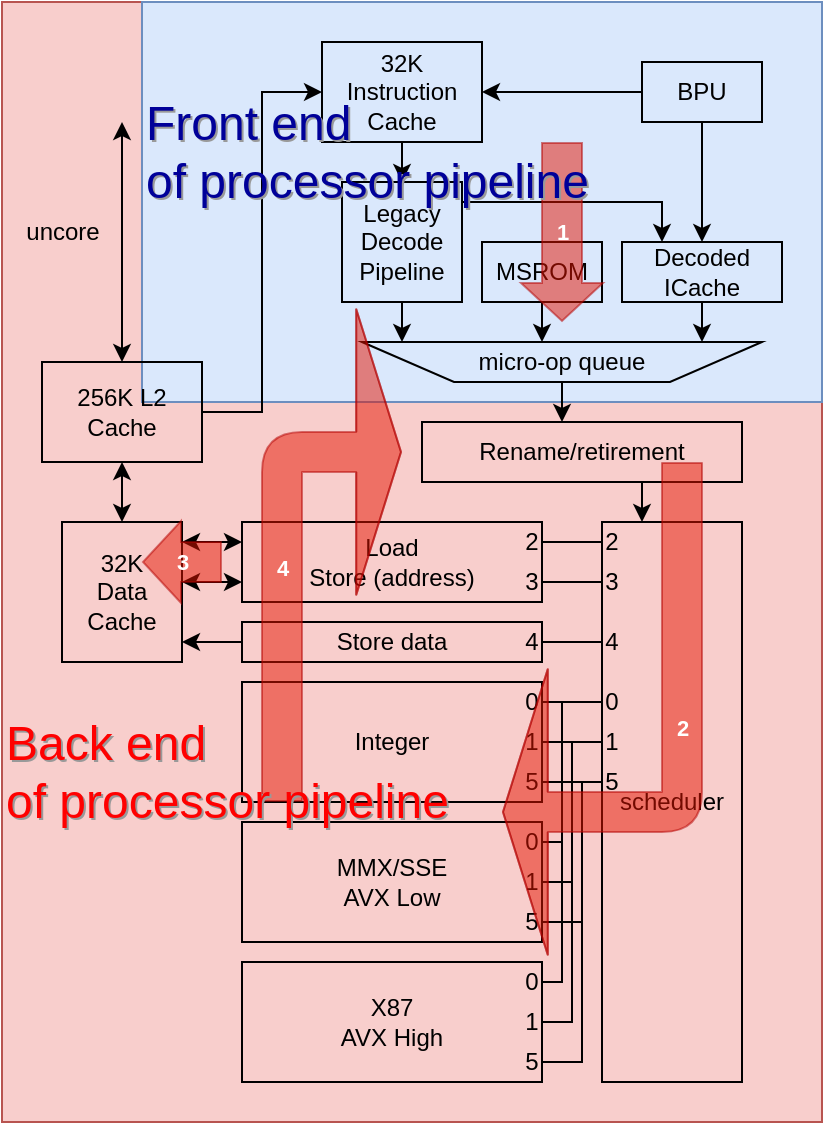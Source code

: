 <mxfile version="21.2.8" type="device">
  <diagram name="Page-1" id="31WcMQbnRYkeZo8JCaPS">
    <mxGraphModel dx="1194" dy="755" grid="1" gridSize="10" guides="0" tooltips="1" connect="1" arrows="1" fold="1" page="1" pageScale="1" pageWidth="850" pageHeight="1100" math="0" shadow="0">
      <root>
        <mxCell id="0" />
        <mxCell id="1" parent="0" />
        <mxCell id="TVwp6PD3j4H8q8bWjbqK-69" value="" style="rounded=0;whiteSpace=wrap;html=1;fillColor=#f8cecc;strokeColor=#b85450;" vertex="1" parent="1">
          <mxGeometry x="30" y="40" width="410" height="560" as="geometry" />
        </mxCell>
        <mxCell id="TVwp6PD3j4H8q8bWjbqK-71" value="" style="rounded=0;whiteSpace=wrap;html=1;fillColor=#dae8fc;strokeColor=#6c8ebf;" vertex="1" parent="1">
          <mxGeometry x="100" y="40" width="340" height="200" as="geometry" />
        </mxCell>
        <mxCell id="TVwp6PD3j4H8q8bWjbqK-9" style="edgeStyle=orthogonalEdgeStyle;rounded=0;orthogonalLoop=1;jettySize=auto;html=1;" edge="1" parent="1" source="TVwp6PD3j4H8q8bWjbqK-1" target="TVwp6PD3j4H8q8bWjbqK-2">
          <mxGeometry relative="1" as="geometry" />
        </mxCell>
        <mxCell id="TVwp6PD3j4H8q8bWjbqK-10" style="edgeStyle=orthogonalEdgeStyle;rounded=0;orthogonalLoop=1;jettySize=auto;html=1;" edge="1" parent="1" source="TVwp6PD3j4H8q8bWjbqK-1" target="TVwp6PD3j4H8q8bWjbqK-6">
          <mxGeometry relative="1" as="geometry" />
        </mxCell>
        <mxCell id="TVwp6PD3j4H8q8bWjbqK-1" value="BPU" style="rounded=0;whiteSpace=wrap;html=1;fillColor=none;" vertex="1" parent="1">
          <mxGeometry x="350" y="70" width="60" height="30" as="geometry" />
        </mxCell>
        <mxCell id="TVwp6PD3j4H8q8bWjbqK-2" value="Decoded ICache" style="rounded=0;whiteSpace=wrap;html=1;fillColor=none;" vertex="1" parent="1">
          <mxGeometry x="340" y="160" width="80" height="30" as="geometry" />
        </mxCell>
        <mxCell id="TVwp6PD3j4H8q8bWjbqK-4" value="MSROM" style="rounded=0;whiteSpace=wrap;html=1;fillColor=none;" vertex="1" parent="1">
          <mxGeometry x="270" y="160" width="60" height="30" as="geometry" />
        </mxCell>
        <mxCell id="TVwp6PD3j4H8q8bWjbqK-11" style="edgeStyle=orthogonalEdgeStyle;rounded=0;orthogonalLoop=1;jettySize=auto;html=1;" edge="1" parent="1" source="TVwp6PD3j4H8q8bWjbqK-5" target="TVwp6PD3j4H8q8bWjbqK-2">
          <mxGeometry relative="1" as="geometry">
            <Array as="points">
              <mxPoint x="360" y="140" />
            </Array>
          </mxGeometry>
        </mxCell>
        <mxCell id="TVwp6PD3j4H8q8bWjbqK-5" value="Legacy Decode Pipeline" style="rounded=0;whiteSpace=wrap;html=1;fillColor=none;" vertex="1" parent="1">
          <mxGeometry x="200" y="130" width="60" height="60" as="geometry" />
        </mxCell>
        <mxCell id="TVwp6PD3j4H8q8bWjbqK-7" style="edgeStyle=orthogonalEdgeStyle;rounded=0;orthogonalLoop=1;jettySize=auto;html=1;" edge="1" parent="1" source="TVwp6PD3j4H8q8bWjbqK-6" target="TVwp6PD3j4H8q8bWjbqK-5">
          <mxGeometry relative="1" as="geometry" />
        </mxCell>
        <mxCell id="TVwp6PD3j4H8q8bWjbqK-6" value="32K&lt;br&gt;Instruction Cache" style="rounded=0;whiteSpace=wrap;html=1;fillColor=none;" vertex="1" parent="1">
          <mxGeometry x="190" y="60" width="80" height="50" as="geometry" />
        </mxCell>
        <mxCell id="TVwp6PD3j4H8q8bWjbqK-12" value="micro-op queue" style="verticalLabelPosition=middle;verticalAlign=middle;html=1;shape=trapezoid;perimeter=trapezoidPerimeter;whiteSpace=wrap;size=0.23;arcSize=10;flipV=1;labelPosition=center;align=center;fillColor=none;" vertex="1" parent="1">
          <mxGeometry x="210" y="210" width="200" height="20" as="geometry" />
        </mxCell>
        <mxCell id="TVwp6PD3j4H8q8bWjbqK-14" value="" style="endArrow=classic;html=1;rounded=0;" edge="1" parent="1" source="TVwp6PD3j4H8q8bWjbqK-4">
          <mxGeometry width="50" height="50" relative="1" as="geometry">
            <mxPoint x="320" y="260" as="sourcePoint" />
            <mxPoint x="300" y="210" as="targetPoint" />
          </mxGeometry>
        </mxCell>
        <mxCell id="TVwp6PD3j4H8q8bWjbqK-15" value="" style="endArrow=classic;html=1;rounded=0;" edge="1" parent="1">
          <mxGeometry width="50" height="50" relative="1" as="geometry">
            <mxPoint x="380" y="190" as="sourcePoint" />
            <mxPoint x="380" y="210" as="targetPoint" />
          </mxGeometry>
        </mxCell>
        <mxCell id="TVwp6PD3j4H8q8bWjbqK-16" value="" style="endArrow=classic;html=1;rounded=0;" edge="1" parent="1">
          <mxGeometry width="50" height="50" relative="1" as="geometry">
            <mxPoint x="230" y="190" as="sourcePoint" />
            <mxPoint x="230" y="210" as="targetPoint" />
          </mxGeometry>
        </mxCell>
        <mxCell id="TVwp6PD3j4H8q8bWjbqK-17" value="Rename/retirement" style="rounded=0;whiteSpace=wrap;html=1;fillColor=none;" vertex="1" parent="1">
          <mxGeometry x="240" y="250" width="160" height="30" as="geometry" />
        </mxCell>
        <mxCell id="TVwp6PD3j4H8q8bWjbqK-18" value="" style="endArrow=classic;html=1;rounded=0;" edge="1" parent="1">
          <mxGeometry width="50" height="50" relative="1" as="geometry">
            <mxPoint x="310" y="230" as="sourcePoint" />
            <mxPoint x="310" y="250" as="targetPoint" />
          </mxGeometry>
        </mxCell>
        <mxCell id="TVwp6PD3j4H8q8bWjbqK-19" value="scheduler" style="rounded=0;whiteSpace=wrap;html=1;fillColor=none;" vertex="1" parent="1">
          <mxGeometry x="330" y="300" width="70" height="280" as="geometry" />
        </mxCell>
        <mxCell id="TVwp6PD3j4H8q8bWjbqK-20" value="" style="endArrow=classic;html=1;rounded=0;" edge="1" parent="1">
          <mxGeometry width="50" height="50" relative="1" as="geometry">
            <mxPoint x="350" y="280" as="sourcePoint" />
            <mxPoint x="350" y="300" as="targetPoint" />
          </mxGeometry>
        </mxCell>
        <mxCell id="TVwp6PD3j4H8q8bWjbqK-22" style="edgeStyle=orthogonalEdgeStyle;rounded=0;orthogonalLoop=1;jettySize=auto;html=1;" edge="1" parent="1" source="TVwp6PD3j4H8q8bWjbqK-21" target="TVwp6PD3j4H8q8bWjbqK-6">
          <mxGeometry relative="1" as="geometry">
            <Array as="points">
              <mxPoint x="160" y="245" />
              <mxPoint x="160" y="85" />
            </Array>
          </mxGeometry>
        </mxCell>
        <mxCell id="TVwp6PD3j4H8q8bWjbqK-21" value="256K L2&lt;br&gt;Cache" style="rounded=0;whiteSpace=wrap;html=1;fillColor=none;" vertex="1" parent="1">
          <mxGeometry x="50" y="220" width="80" height="50" as="geometry" />
        </mxCell>
        <mxCell id="TVwp6PD3j4H8q8bWjbqK-23" value="32K&lt;br&gt;Data&lt;br&gt;Cache" style="rounded=0;whiteSpace=wrap;html=1;fillColor=none;" vertex="1" parent="1">
          <mxGeometry x="60" y="300" width="60" height="70" as="geometry" />
        </mxCell>
        <mxCell id="TVwp6PD3j4H8q8bWjbqK-24" value="Load&lt;br&gt;Store&amp;nbsp;(address)" style="rounded=0;whiteSpace=wrap;html=1;fillColor=none;" vertex="1" parent="1">
          <mxGeometry x="150" y="300" width="150" height="40" as="geometry" />
        </mxCell>
        <mxCell id="TVwp6PD3j4H8q8bWjbqK-27" value="" style="endArrow=classic;startArrow=classic;html=1;rounded=0;" edge="1" parent="1">
          <mxGeometry width="50" height="50" relative="1" as="geometry">
            <mxPoint x="120" y="310" as="sourcePoint" />
            <mxPoint x="150" y="310" as="targetPoint" />
          </mxGeometry>
        </mxCell>
        <mxCell id="TVwp6PD3j4H8q8bWjbqK-28" value="" style="endArrow=classic;startArrow=classic;html=1;rounded=0;" edge="1" parent="1">
          <mxGeometry width="50" height="50" relative="1" as="geometry">
            <mxPoint x="120" y="330" as="sourcePoint" />
            <mxPoint x="150" y="330" as="targetPoint" />
          </mxGeometry>
        </mxCell>
        <mxCell id="TVwp6PD3j4H8q8bWjbqK-30" value="" style="endArrow=none;html=1;rounded=0;" edge="1" parent="1">
          <mxGeometry width="50" height="50" relative="1" as="geometry">
            <mxPoint x="300" y="310" as="sourcePoint" />
            <mxPoint x="330" y="310" as="targetPoint" />
          </mxGeometry>
        </mxCell>
        <mxCell id="TVwp6PD3j4H8q8bWjbqK-31" value="" style="endArrow=none;html=1;rounded=0;" edge="1" parent="1">
          <mxGeometry width="50" height="50" relative="1" as="geometry">
            <mxPoint x="300" y="330" as="sourcePoint" />
            <mxPoint x="330" y="330" as="targetPoint" />
          </mxGeometry>
        </mxCell>
        <mxCell id="TVwp6PD3j4H8q8bWjbqK-32" value="Store data" style="rounded=0;whiteSpace=wrap;html=1;fillColor=none;" vertex="1" parent="1">
          <mxGeometry x="150" y="350" width="150" height="20" as="geometry" />
        </mxCell>
        <mxCell id="TVwp6PD3j4H8q8bWjbqK-33" value="" style="endArrow=classic;html=1;rounded=0;" edge="1" parent="1">
          <mxGeometry width="50" height="50" relative="1" as="geometry">
            <mxPoint x="150" y="360" as="sourcePoint" />
            <mxPoint x="120" y="360" as="targetPoint" />
          </mxGeometry>
        </mxCell>
        <mxCell id="TVwp6PD3j4H8q8bWjbqK-34" value="" style="endArrow=none;html=1;rounded=0;" edge="1" parent="1">
          <mxGeometry width="50" height="50" relative="1" as="geometry">
            <mxPoint x="300" y="360" as="sourcePoint" />
            <mxPoint x="330" y="360" as="targetPoint" />
          </mxGeometry>
        </mxCell>
        <mxCell id="TVwp6PD3j4H8q8bWjbqK-35" value="Integer" style="rounded=0;whiteSpace=wrap;html=1;fillColor=none;" vertex="1" parent="1">
          <mxGeometry x="150" y="380" width="150" height="60" as="geometry" />
        </mxCell>
        <mxCell id="TVwp6PD3j4H8q8bWjbqK-37" value="2" style="text;html=1;strokeColor=none;fillColor=none;align=center;verticalAlign=middle;whiteSpace=wrap;rounded=0;" vertex="1" parent="1">
          <mxGeometry x="290" y="300" width="10" height="20" as="geometry" />
        </mxCell>
        <mxCell id="TVwp6PD3j4H8q8bWjbqK-38" value="3" style="text;html=1;strokeColor=none;fillColor=none;align=center;verticalAlign=middle;whiteSpace=wrap;rounded=0;" vertex="1" parent="1">
          <mxGeometry x="290" y="320" width="10" height="20" as="geometry" />
        </mxCell>
        <mxCell id="TVwp6PD3j4H8q8bWjbqK-39" value="4" style="text;html=1;strokeColor=none;fillColor=none;align=center;verticalAlign=middle;whiteSpace=wrap;rounded=0;" vertex="1" parent="1">
          <mxGeometry x="290" y="350" width="10" height="20" as="geometry" />
        </mxCell>
        <mxCell id="TVwp6PD3j4H8q8bWjbqK-40" value="0" style="text;html=1;strokeColor=none;fillColor=none;align=center;verticalAlign=middle;whiteSpace=wrap;rounded=0;" vertex="1" parent="1">
          <mxGeometry x="290" y="380" width="10" height="20" as="geometry" />
        </mxCell>
        <mxCell id="TVwp6PD3j4H8q8bWjbqK-41" value="1" style="text;html=1;strokeColor=none;fillColor=none;align=center;verticalAlign=middle;whiteSpace=wrap;rounded=0;" vertex="1" parent="1">
          <mxGeometry x="290" y="400" width="10" height="20" as="geometry" />
        </mxCell>
        <mxCell id="TVwp6PD3j4H8q8bWjbqK-42" value="5" style="text;html=1;strokeColor=none;fillColor=none;align=center;verticalAlign=middle;whiteSpace=wrap;rounded=0;" vertex="1" parent="1">
          <mxGeometry x="290" y="420" width="10" height="20" as="geometry" />
        </mxCell>
        <mxCell id="TVwp6PD3j4H8q8bWjbqK-43" value="MMX/SSE&lt;br&gt;AVX Low" style="rounded=0;whiteSpace=wrap;html=1;fillColor=none;" vertex="1" parent="1">
          <mxGeometry x="150" y="450" width="150" height="60" as="geometry" />
        </mxCell>
        <mxCell id="TVwp6PD3j4H8q8bWjbqK-44" value="0" style="text;html=1;strokeColor=none;fillColor=none;align=center;verticalAlign=middle;whiteSpace=wrap;rounded=0;" vertex="1" parent="1">
          <mxGeometry x="290" y="450" width="10" height="20" as="geometry" />
        </mxCell>
        <mxCell id="TVwp6PD3j4H8q8bWjbqK-45" value="1" style="text;html=1;strokeColor=none;fillColor=none;align=center;verticalAlign=middle;whiteSpace=wrap;rounded=0;" vertex="1" parent="1">
          <mxGeometry x="290" y="470" width="10" height="20" as="geometry" />
        </mxCell>
        <mxCell id="TVwp6PD3j4H8q8bWjbqK-46" value="5" style="text;html=1;strokeColor=none;fillColor=none;align=center;verticalAlign=middle;whiteSpace=wrap;rounded=0;" vertex="1" parent="1">
          <mxGeometry x="290" y="490" width="10" height="20" as="geometry" />
        </mxCell>
        <mxCell id="TVwp6PD3j4H8q8bWjbqK-47" value="X87&lt;br&gt;AVX High" style="rounded=0;whiteSpace=wrap;html=1;fillColor=none;" vertex="1" parent="1">
          <mxGeometry x="150" y="520" width="150" height="60" as="geometry" />
        </mxCell>
        <mxCell id="TVwp6PD3j4H8q8bWjbqK-48" value="0" style="text;html=1;strokeColor=none;fillColor=none;align=center;verticalAlign=middle;whiteSpace=wrap;rounded=0;" vertex="1" parent="1">
          <mxGeometry x="290" y="520" width="10" height="20" as="geometry" />
        </mxCell>
        <mxCell id="TVwp6PD3j4H8q8bWjbqK-49" value="1" style="text;html=1;strokeColor=none;fillColor=none;align=center;verticalAlign=middle;whiteSpace=wrap;rounded=0;" vertex="1" parent="1">
          <mxGeometry x="290" y="540" width="10" height="20" as="geometry" />
        </mxCell>
        <mxCell id="TVwp6PD3j4H8q8bWjbqK-50" value="5" style="text;html=1;strokeColor=none;fillColor=none;align=center;verticalAlign=middle;whiteSpace=wrap;rounded=0;" vertex="1" parent="1">
          <mxGeometry x="290" y="560" width="10" height="20" as="geometry" />
        </mxCell>
        <mxCell id="TVwp6PD3j4H8q8bWjbqK-51" value="2" style="text;html=1;strokeColor=none;fillColor=none;align=center;verticalAlign=middle;whiteSpace=wrap;rounded=0;" vertex="1" parent="1">
          <mxGeometry x="330" y="300" width="10" height="20" as="geometry" />
        </mxCell>
        <mxCell id="TVwp6PD3j4H8q8bWjbqK-52" value="3" style="text;html=1;strokeColor=none;fillColor=none;align=center;verticalAlign=middle;whiteSpace=wrap;rounded=0;" vertex="1" parent="1">
          <mxGeometry x="330" y="320" width="10" height="20" as="geometry" />
        </mxCell>
        <mxCell id="TVwp6PD3j4H8q8bWjbqK-53" value="4" style="text;html=1;strokeColor=none;fillColor=none;align=center;verticalAlign=middle;whiteSpace=wrap;rounded=0;" vertex="1" parent="1">
          <mxGeometry x="330" y="350" width="10" height="20" as="geometry" />
        </mxCell>
        <mxCell id="TVwp6PD3j4H8q8bWjbqK-54" value="0" style="text;html=1;strokeColor=none;fillColor=none;align=center;verticalAlign=middle;whiteSpace=wrap;rounded=0;" vertex="1" parent="1">
          <mxGeometry x="330" y="380" width="10" height="20" as="geometry" />
        </mxCell>
        <mxCell id="TVwp6PD3j4H8q8bWjbqK-55" value="1" style="text;html=1;strokeColor=none;fillColor=none;align=center;verticalAlign=middle;whiteSpace=wrap;rounded=0;" vertex="1" parent="1">
          <mxGeometry x="330" y="400" width="10" height="20" as="geometry" />
        </mxCell>
        <mxCell id="TVwp6PD3j4H8q8bWjbqK-56" value="5" style="text;html=1;strokeColor=none;fillColor=none;align=center;verticalAlign=middle;whiteSpace=wrap;rounded=0;" vertex="1" parent="1">
          <mxGeometry x="330" y="420" width="10" height="20" as="geometry" />
        </mxCell>
        <mxCell id="TVwp6PD3j4H8q8bWjbqK-57" value="" style="endArrow=none;html=1;rounded=0;" edge="1" parent="1">
          <mxGeometry width="50" height="50" relative="1" as="geometry">
            <mxPoint x="300" y="390" as="sourcePoint" />
            <mxPoint x="330" y="390" as="targetPoint" />
          </mxGeometry>
        </mxCell>
        <mxCell id="TVwp6PD3j4H8q8bWjbqK-58" value="" style="endArrow=none;html=1;rounded=0;" edge="1" parent="1">
          <mxGeometry width="50" height="50" relative="1" as="geometry">
            <mxPoint x="300" y="410" as="sourcePoint" />
            <mxPoint x="330" y="410" as="targetPoint" />
          </mxGeometry>
        </mxCell>
        <mxCell id="TVwp6PD3j4H8q8bWjbqK-59" value="" style="endArrow=none;html=1;rounded=0;" edge="1" parent="1">
          <mxGeometry width="50" height="50" relative="1" as="geometry">
            <mxPoint x="300" y="430" as="sourcePoint" />
            <mxPoint x="330" y="430" as="targetPoint" />
          </mxGeometry>
        </mxCell>
        <mxCell id="TVwp6PD3j4H8q8bWjbqK-60" value="" style="endArrow=none;html=1;rounded=0;endFill=0;exitX=1;exitY=0.5;exitDx=0;exitDy=0;" edge="1" parent="1" source="TVwp6PD3j4H8q8bWjbqK-45">
          <mxGeometry width="50" height="50" relative="1" as="geometry">
            <mxPoint x="320" y="450" as="sourcePoint" />
            <mxPoint x="315" y="410" as="targetPoint" />
            <Array as="points">
              <mxPoint x="315" y="480" />
            </Array>
          </mxGeometry>
        </mxCell>
        <mxCell id="TVwp6PD3j4H8q8bWjbqK-61" value="" style="endArrow=none;html=1;rounded=0;endFill=0;exitX=1;exitY=0.5;exitDx=0;exitDy=0;" edge="1" parent="1" source="TVwp6PD3j4H8q8bWjbqK-49">
          <mxGeometry width="50" height="50" relative="1" as="geometry">
            <mxPoint x="300" y="480" as="sourcePoint" />
            <mxPoint x="315" y="410" as="targetPoint" />
            <Array as="points">
              <mxPoint x="315" y="550" />
            </Array>
          </mxGeometry>
        </mxCell>
        <mxCell id="TVwp6PD3j4H8q8bWjbqK-62" value="" style="endArrow=none;html=1;rounded=0;endFill=0;exitX=1;exitY=0.5;exitDx=0;exitDy=0;" edge="1" parent="1">
          <mxGeometry width="50" height="50" relative="1" as="geometry">
            <mxPoint x="300" y="530" as="sourcePoint" />
            <mxPoint x="310" y="390" as="targetPoint" />
            <Array as="points">
              <mxPoint x="310" y="530" />
            </Array>
          </mxGeometry>
        </mxCell>
        <mxCell id="TVwp6PD3j4H8q8bWjbqK-63" value="" style="endArrow=none;html=1;rounded=0;endFill=0;exitX=1;exitY=0.5;exitDx=0;exitDy=0;" edge="1" parent="1" source="TVwp6PD3j4H8q8bWjbqK-44">
          <mxGeometry width="50" height="50" relative="1" as="geometry">
            <mxPoint x="300" y="461" as="sourcePoint" />
            <mxPoint x="310" y="390" as="targetPoint" />
            <Array as="points">
              <mxPoint x="310" y="460" />
            </Array>
          </mxGeometry>
        </mxCell>
        <mxCell id="TVwp6PD3j4H8q8bWjbqK-64" value="" style="endArrow=none;html=1;rounded=0;endFill=0;" edge="1" parent="1" source="TVwp6PD3j4H8q8bWjbqK-46">
          <mxGeometry width="50" height="50" relative="1" as="geometry">
            <mxPoint x="310" y="500" as="sourcePoint" />
            <mxPoint x="320" y="430" as="targetPoint" />
            <Array as="points">
              <mxPoint x="320" y="500" />
            </Array>
          </mxGeometry>
        </mxCell>
        <mxCell id="TVwp6PD3j4H8q8bWjbqK-65" value="" style="endArrow=none;html=1;rounded=0;endFill=0;exitX=1;exitY=0.5;exitDx=0;exitDy=0;" edge="1" parent="1" source="TVwp6PD3j4H8q8bWjbqK-50">
          <mxGeometry width="50" height="50" relative="1" as="geometry">
            <mxPoint x="300" y="500" as="sourcePoint" />
            <mxPoint x="320" y="430" as="targetPoint" />
            <Array as="points">
              <mxPoint x="320" y="570" />
            </Array>
          </mxGeometry>
        </mxCell>
        <mxCell id="TVwp6PD3j4H8q8bWjbqK-66" value="" style="endArrow=classic;startArrow=classic;html=1;rounded=0;" edge="1" parent="1" source="TVwp6PD3j4H8q8bWjbqK-23" target="TVwp6PD3j4H8q8bWjbqK-21">
          <mxGeometry width="50" height="50" relative="1" as="geometry">
            <mxPoint x="30" y="330" as="sourcePoint" />
            <mxPoint x="80" y="280" as="targetPoint" />
          </mxGeometry>
        </mxCell>
        <mxCell id="TVwp6PD3j4H8q8bWjbqK-67" value="" style="endArrow=classic;startArrow=classic;html=1;rounded=0;" edge="1" parent="1">
          <mxGeometry width="50" height="50" relative="1" as="geometry">
            <mxPoint x="90" y="220" as="sourcePoint" />
            <mxPoint x="90" y="100" as="targetPoint" />
          </mxGeometry>
        </mxCell>
        <mxCell id="TVwp6PD3j4H8q8bWjbqK-68" value="uncore" style="text;html=1;align=center;verticalAlign=middle;resizable=0;points=[];autosize=1;strokeColor=none;fillColor=none;" vertex="1" parent="1">
          <mxGeometry x="30" y="140" width="60" height="30" as="geometry" />
        </mxCell>
        <mxCell id="TVwp6PD3j4H8q8bWjbqK-72" value="1" style="shape=flexArrow;endArrow=classic;html=1;rounded=0;fillColor=#e51400;strokeColor=#B20000;opacity=50;width=20;labelBackgroundColor=none;fontColor=#FFFFFF;fontStyle=1" edge="1" parent="1">
          <mxGeometry width="50" height="50" relative="1" as="geometry">
            <mxPoint x="310" y="110" as="sourcePoint" />
            <mxPoint x="310" y="200" as="targetPoint" />
          </mxGeometry>
        </mxCell>
        <mxCell id="TVwp6PD3j4H8q8bWjbqK-73" value="2" style="shape=flexArrow;endArrow=classic;html=1;rounded=1;fillColor=#e51400;strokeColor=#B20000;opacity=50;width=20;labelBackgroundColor=none;fontColor=#FFFFFF;fontStyle=1;endWidth=122;endSize=7.132;" edge="1" parent="1">
          <mxGeometry width="50" height="50" relative="1" as="geometry">
            <mxPoint x="370" y="270" as="sourcePoint" />
            <mxPoint x="280" y="445" as="targetPoint" />
            <Array as="points">
              <mxPoint x="370" y="445" />
            </Array>
          </mxGeometry>
        </mxCell>
        <mxCell id="TVwp6PD3j4H8q8bWjbqK-76" value="4" style="shape=flexArrow;endArrow=classic;html=1;rounded=1;fillColor=#e51400;strokeColor=#B20000;opacity=50;width=20;labelBackgroundColor=none;fontColor=#FFFFFF;fontStyle=1;endWidth=122;endSize=7.132;" edge="1" parent="1">
          <mxGeometry width="50" height="50" relative="1" as="geometry">
            <mxPoint x="170" y="440" as="sourcePoint" />
            <mxPoint x="230" y="265" as="targetPoint" />
            <Array as="points">
              <mxPoint x="170" y="265" />
            </Array>
          </mxGeometry>
        </mxCell>
        <mxCell id="TVwp6PD3j4H8q8bWjbqK-77" value="3" style="shape=flexArrow;endArrow=classic;html=1;rounded=0;fillColor=#e51400;strokeColor=#B20000;opacity=50;width=20;labelBackgroundColor=none;fontColor=#FFFFFF;fontStyle=1" edge="1" parent="1">
          <mxGeometry width="50" height="50" relative="1" as="geometry">
            <mxPoint x="140" y="320" as="sourcePoint" />
            <mxPoint x="100" y="320" as="targetPoint" />
          </mxGeometry>
        </mxCell>
        <mxCell id="TVwp6PD3j4H8q8bWjbqK-80" value="&lt;font color=&quot;#999999&quot; style=&quot;font-size: 24px;&quot;&gt;Back end&lt;br&gt;of processor pipeline&lt;/font&gt;" style="text;html=1;align=left;verticalAlign=middle;resizable=0;points=[];autosize=1;strokeColor=none;fillColor=none;shadow=0;" vertex="1" parent="1">
          <mxGeometry x="31" y="391" width="240" height="70" as="geometry" />
        </mxCell>
        <mxCell id="TVwp6PD3j4H8q8bWjbqK-79" value="&lt;font color=&quot;#ff0000&quot; style=&quot;font-size: 24px;&quot;&gt;Back end&lt;br&gt;of processor pipeline&lt;/font&gt;" style="text;html=1;align=left;verticalAlign=middle;resizable=0;points=[];autosize=1;strokeColor=none;fillColor=none;shadow=0;" vertex="1" parent="1">
          <mxGeometry x="30" y="390" width="240" height="70" as="geometry" />
        </mxCell>
        <mxCell id="TVwp6PD3j4H8q8bWjbqK-83" value="&lt;font color=&quot;#999999&quot; style=&quot;font-size: 24px;&quot;&gt;Front end&lt;br&gt;of processor pipeline&lt;/font&gt;" style="text;html=1;align=left;verticalAlign=middle;resizable=0;points=[];autosize=1;strokeColor=none;fillColor=none;shadow=0;" vertex="1" parent="1">
          <mxGeometry x="101" y="81" width="240" height="70" as="geometry" />
        </mxCell>
        <mxCell id="TVwp6PD3j4H8q8bWjbqK-82" value="&lt;font color=&quot;#000099&quot; style=&quot;font-size: 24px;&quot;&gt;Front end&lt;br&gt;of processor pipeline&lt;/font&gt;" style="text;html=1;align=left;verticalAlign=middle;resizable=0;points=[];autosize=1;strokeColor=none;fillColor=none;shadow=0;" vertex="1" parent="1">
          <mxGeometry x="100" y="80" width="240" height="70" as="geometry" />
        </mxCell>
      </root>
    </mxGraphModel>
  </diagram>
</mxfile>
